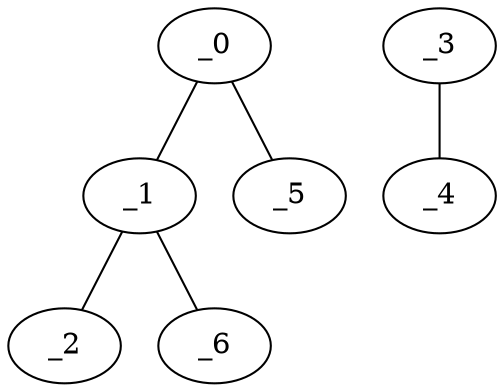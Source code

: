 graph AP1_0108 {
	_0	 [x="0.71",
		y="0.72"];
	_1	 [x="1.51",
		y="2.5"];
	_0 -- _1;
	_5	 [x="2.37843",
		y="1.77755"];
	_0 -- _5;
	_2	 [x="2.16244",
		y="0.716054"];
	_1 -- _2;
	_6	 [x="0.417572",
		y="2.62676"];
	_1 -- _6;
	_3	 [x="0.915365",
		y="1.57614"];
	_4	 [x="2.0729",
		y="1.41475"];
	_3 -- _4;
}

